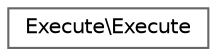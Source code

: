 digraph "Graphical Class Hierarchy"
{
 // LATEX_PDF_SIZE
  bgcolor="transparent";
  edge [fontname=Helvetica,fontsize=10,labelfontname=Helvetica,labelfontsize=10];
  node [fontname=Helvetica,fontsize=10,shape=box,height=0.2,width=0.4];
  rankdir="LR";
  Node0 [id="Node000000",label="Execute\\Execute",height=0.2,width=0.4,color="grey40", fillcolor="white", style="filled",URL="$classExecute_1_1Execute.html",tooltip=" "];
}
